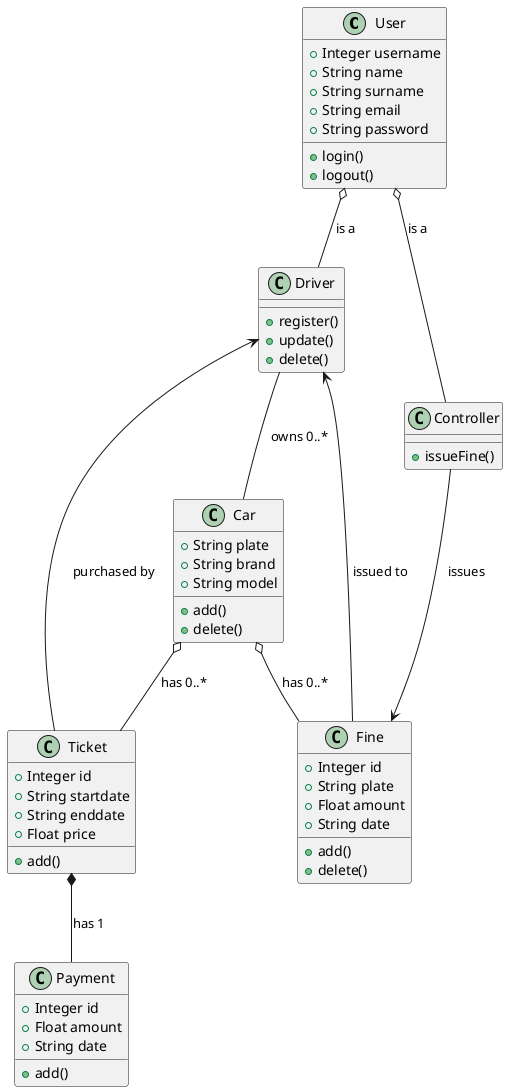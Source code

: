 @startuml OPP-class

class User {
  +Integer username
  +String name
  +String surname
  +String email
  +String password
  +login()
  +logout()
}

class Driver {
  +register()
  +update()
  +delete()
}

class Controller {
  +issueFine()
}

class Car {
  +String plate
  +String brand
  +String model
  +add()
  +delete()
}

class Ticket {
  +Integer id
  +String startdate
  +String enddate
  +Float price
  +add()
}

class Payment {
  +Integer id
  +Float amount
  +String date
  +add()
}

class Fine {
  +Integer id
  +String plate
  +Float amount
  +String date
  +add()
  +delete()
}

User o-- Driver : is a
User o-- Controller : is a

Driver O-- Car : owns 0..*
Car o-- Ticket : has 0..*
Ticket *-- Payment : has 1
Car o-- Fine : has 0..*
Ticket --> Driver : purchased by
Fine --> Driver : issued to
Controller --> Fine : issues

@enduml
